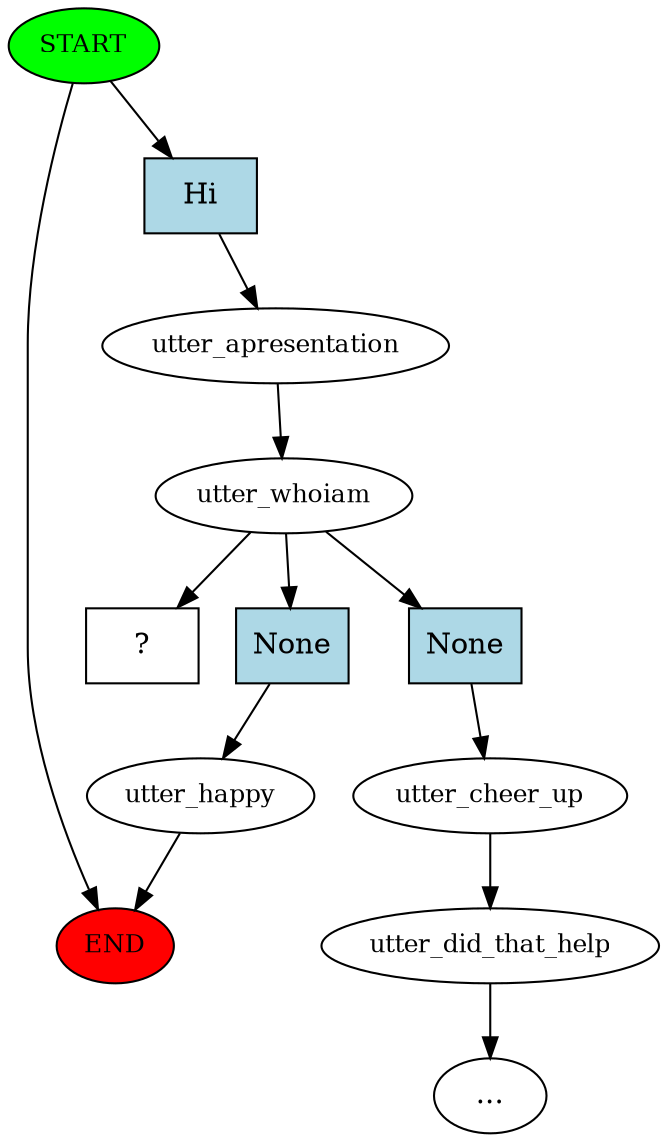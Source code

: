 digraph  {
0 [class="start active", fillcolor=green, fontsize=12, label=START, style=filled];
"-1" [class=end, fillcolor=red, fontsize=12, label=END, style=filled];
1 [class=active, fontsize=12, label=utter_apresentation];
2 [class=active, fontsize=12, label=utter_whoiam];
3 [class="", fontsize=12, label=utter_happy];
6 [class="", fontsize=12, label=utter_cheer_up];
7 [class="", fontsize=12, label=utter_did_that_help];
"-4" [class=ellipsis, label="..."];
14 [class="intent dashed active", label="  ?  ", shape=rect];
15 [class="intent active", fillcolor=lightblue, label=Hi, shape=rect, style=filled];
16 [class=intent, fillcolor=lightblue, label=None, shape=rect, style=filled];
17 [class=intent, fillcolor=lightblue, label=None, shape=rect, style=filled];
0 -> "-1"  [class="", key=NONE, label=""];
0 -> 15  [class=active, key=0];
1 -> 2  [class=active, key=NONE, label=""];
2 -> 14  [class=active, key=NONE, label=""];
2 -> 16  [class="", key=0];
2 -> 17  [class="", key=0];
3 -> "-1"  [class="", key=NONE, label=""];
6 -> 7  [class="", key=NONE, label=""];
7 -> "-4"  [class="", key=NONE, label=""];
15 -> 1  [class=active, key=0];
16 -> 3  [class="", key=0];
17 -> 6  [class="", key=0];
}
